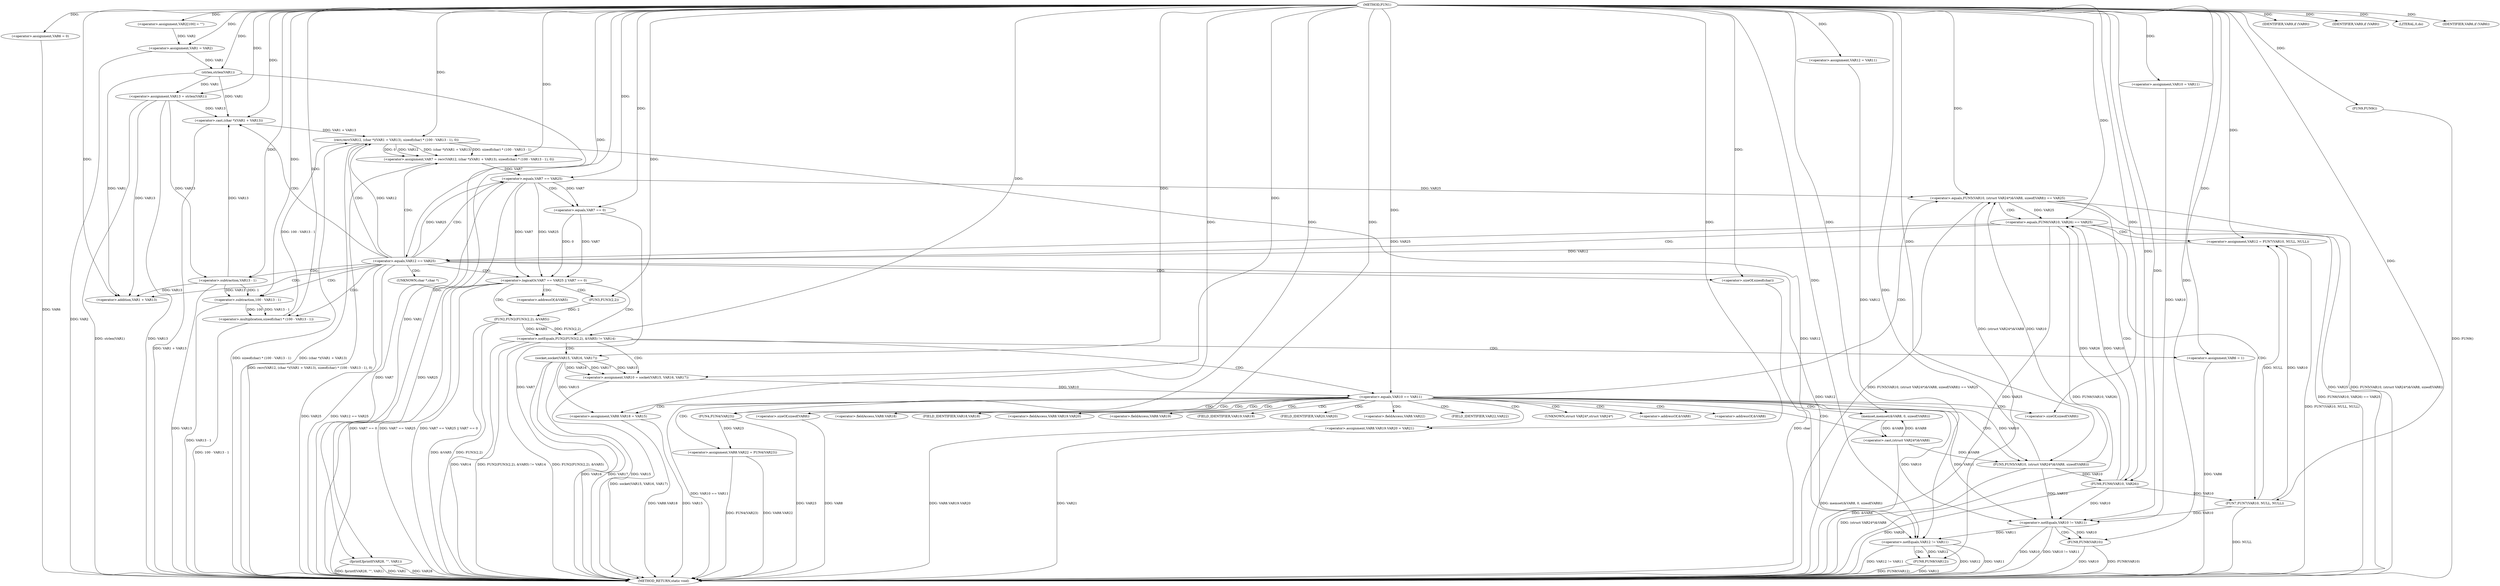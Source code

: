 digraph FUN1 {  
"1000100" [label = "(METHOD,FUN1)" ]
"1000278" [label = "(METHOD_RETURN,static void)" ]
"1000104" [label = "(<operator>.assignment,VAR2[100] = \"\")" ]
"1000107" [label = "(<operator>.assignment,VAR1 = VAR2)" ]
"1000115" [label = "(<operator>.assignment,VAR6 = 0)" ]
"1000122" [label = "(<operator>.assignment,VAR10 = VAR11)" ]
"1000126" [label = "(<operator>.assignment,VAR12 = VAR11)" ]
"1000130" [label = "(<operator>.assignment,VAR13 = strlen(VAR1))" ]
"1000132" [label = "(strlen,strlen(VAR1))" ]
"1000137" [label = "(<operator>.notEquals,FUN2(FUN3(2,2), &VAR5) != VAR14)" ]
"1000138" [label = "(FUN2,FUN2(FUN3(2,2), &VAR5))" ]
"1000139" [label = "(FUN3,FUN3(2,2))" ]
"1000147" [label = "(<operator>.assignment,VAR6 = 1)" ]
"1000150" [label = "(<operator>.assignment,VAR10 = socket(VAR15, VAR16, VAR17))" ]
"1000152" [label = "(socket,socket(VAR15, VAR16, VAR17))" ]
"1000157" [label = "(<operator>.equals,VAR10 == VAR11)" ]
"1000162" [label = "(memset,memset(&VAR8, 0, sizeof(VAR8)))" ]
"1000166" [label = "(<operator>.sizeOf,sizeof(VAR8))" ]
"1000168" [label = "(<operator>.assignment,VAR8.VAR18 = VAR15)" ]
"1000173" [label = "(<operator>.assignment,VAR8.VAR19.VAR20 = VAR21)" ]
"1000180" [label = "(<operator>.assignment,VAR8.VAR22 = FUN4(VAR23))" ]
"1000184" [label = "(FUN4,FUN4(VAR23))" ]
"1000187" [label = "(<operator>.equals,FUN5(VAR10, (struct VAR24*)&VAR8, sizeof(VAR8)) == VAR25)" ]
"1000188" [label = "(FUN5,FUN5(VAR10, (struct VAR24*)&VAR8, sizeof(VAR8)))" ]
"1000190" [label = "(<operator>.cast,(struct VAR24*)&VAR8)" ]
"1000194" [label = "(<operator>.sizeOf,sizeof(VAR8))" ]
"1000200" [label = "(<operator>.equals,FUN6(VAR10, VAR26) == VAR25)" ]
"1000201" [label = "(FUN6,FUN6(VAR10, VAR26))" ]
"1000207" [label = "(<operator>.assignment,VAR12 = FUN7(VAR10, NULL, NULL))" ]
"1000209" [label = "(FUN7,FUN7(VAR10, NULL, NULL))" ]
"1000214" [label = "(<operator>.equals,VAR12 == VAR25)" ]
"1000219" [label = "(<operator>.assignment,VAR7 = recv(VAR12, (char *)(VAR1 + VAR13), sizeof(char) * (100 - VAR13 - 1), 0))" ]
"1000221" [label = "(recv,recv(VAR12, (char *)(VAR1 + VAR13), sizeof(char) * (100 - VAR13 - 1), 0))" ]
"1000223" [label = "(<operator>.cast,(char *)(VAR1 + VAR13))" ]
"1000225" [label = "(<operator>.addition,VAR1 + VAR13)" ]
"1000228" [label = "(<operator>.multiplication,sizeof(char) * (100 - VAR13 - 1))" ]
"1000229" [label = "(<operator>.sizeOf,sizeof(char))" ]
"1000231" [label = "(<operator>.subtraction,100 - VAR13 - 1)" ]
"1000233" [label = "(<operator>.subtraction,VAR13 - 1)" ]
"1000238" [label = "(<operator>.logicalOr,VAR7 == VAR25 || VAR7 == 0)" ]
"1000239" [label = "(<operator>.equals,VAR7 == VAR25)" ]
"1000242" [label = "(<operator>.equals,VAR7 == 0)" ]
"1000248" [label = "(IDENTIFIER,VAR9,if (VAR9))" ]
"1000251" [label = "(IDENTIFIER,VAR9,if (VAR9))" ]
"1000253" [label = "(LITERAL,0,do)" ]
"1000255" [label = "(<operator>.notEquals,VAR10 != VAR11)" ]
"1000259" [label = "(FUN8,FUN8(VAR10))" ]
"1000262" [label = "(<operator>.notEquals,VAR12 != VAR11)" ]
"1000266" [label = "(FUN8,FUN8(VAR12))" ]
"1000269" [label = "(IDENTIFIER,VAR6,if (VAR6))" ]
"1000271" [label = "(FUN9,FUN9())" ]
"1000274" [label = "(fprintf,fprintf(VAR28, \"\", VAR1))" ]
"1000142" [label = "(<operator>.addressOf,&VAR5)" ]
"1000163" [label = "(<operator>.addressOf,&VAR8)" ]
"1000169" [label = "(<operator>.fieldAccess,VAR8.VAR18)" ]
"1000171" [label = "(FIELD_IDENTIFIER,VAR18,VAR18)" ]
"1000174" [label = "(<operator>.fieldAccess,VAR8.VAR19.VAR20)" ]
"1000175" [label = "(<operator>.fieldAccess,VAR8.VAR19)" ]
"1000177" [label = "(FIELD_IDENTIFIER,VAR19,VAR19)" ]
"1000178" [label = "(FIELD_IDENTIFIER,VAR20,VAR20)" ]
"1000181" [label = "(<operator>.fieldAccess,VAR8.VAR22)" ]
"1000183" [label = "(FIELD_IDENTIFIER,VAR22,VAR22)" ]
"1000191" [label = "(UNKNOWN,struct VAR24*,struct VAR24*)" ]
"1000192" [label = "(<operator>.addressOf,&VAR8)" ]
"1000224" [label = "(UNKNOWN,char *,char *)" ]
  "1000184" -> "1000278"  [ label = "DDG: VAR23"] 
  "1000180" -> "1000278"  [ label = "DDG: VAR8.VAR22"] 
  "1000147" -> "1000278"  [ label = "DDG: VAR6"] 
  "1000228" -> "1000278"  [ label = "DDG: 100 - VAR13 - 1"] 
  "1000137" -> "1000278"  [ label = "DDG: FUN2(FUN3(2,2), &VAR5)"] 
  "1000255" -> "1000278"  [ label = "DDG: VAR10"] 
  "1000259" -> "1000278"  [ label = "DDG: FUN8(VAR10)"] 
  "1000187" -> "1000278"  [ label = "DDG: FUN5(VAR10, (struct VAR24*)&VAR8, sizeof(VAR8))"] 
  "1000259" -> "1000278"  [ label = "DDG: VAR10"] 
  "1000168" -> "1000278"  [ label = "DDG: VAR15"] 
  "1000187" -> "1000278"  [ label = "DDG: FUN5(VAR10, (struct VAR24*)&VAR8, sizeof(VAR8)) == VAR25"] 
  "1000138" -> "1000278"  [ label = "DDG: &VAR5"] 
  "1000223" -> "1000278"  [ label = "DDG: VAR1 + VAR13"] 
  "1000219" -> "1000278"  [ label = "DDG: recv(VAR12, (char *)(VAR1 + VAR13), sizeof(char) * (100 - VAR13 - 1), 0)"] 
  "1000200" -> "1000278"  [ label = "DDG: FUN6(VAR10, VAR26)"] 
  "1000221" -> "1000278"  [ label = "DDG: (char *)(VAR1 + VAR13)"] 
  "1000207" -> "1000278"  [ label = "DDG: FUN7(VAR10, NULL, NULL)"] 
  "1000231" -> "1000278"  [ label = "DDG: VAR13 - 1"] 
  "1000238" -> "1000278"  [ label = "DDG: VAR7 == VAR25"] 
  "1000274" -> "1000278"  [ label = "DDG: VAR28"] 
  "1000168" -> "1000278"  [ label = "DDG: VAR8.VAR18"] 
  "1000188" -> "1000278"  [ label = "DDG: (struct VAR24*)&VAR8"] 
  "1000200" -> "1000278"  [ label = "DDG: FUN6(VAR10, VAR26) == VAR25"] 
  "1000214" -> "1000278"  [ label = "DDG: VAR25"] 
  "1000157" -> "1000278"  [ label = "DDG: VAR10 == VAR11"] 
  "1000173" -> "1000278"  [ label = "DDG: VAR21"] 
  "1000255" -> "1000278"  [ label = "DDG: VAR10 != VAR11"] 
  "1000239" -> "1000278"  [ label = "DDG: VAR7"] 
  "1000238" -> "1000278"  [ label = "DDG: VAR7 == VAR25 || VAR7 == 0"] 
  "1000221" -> "1000278"  [ label = "DDG: sizeof(char) * (100 - VAR13 - 1)"] 
  "1000214" -> "1000278"  [ label = "DDG: VAR12 == VAR25"] 
  "1000130" -> "1000278"  [ label = "DDG: strlen(VAR1)"] 
  "1000138" -> "1000278"  [ label = "DDG: FUN3(2,2)"] 
  "1000194" -> "1000278"  [ label = "DDG: VAR8"] 
  "1000180" -> "1000278"  [ label = "DDG: FUN4(VAR23)"] 
  "1000150" -> "1000278"  [ label = "DDG: socket(VAR15, VAR16, VAR17)"] 
  "1000152" -> "1000278"  [ label = "DDG: VAR17"] 
  "1000137" -> "1000278"  [ label = "DDG: VAR14"] 
  "1000266" -> "1000278"  [ label = "DDG: VAR12"] 
  "1000262" -> "1000278"  [ label = "DDG: VAR12"] 
  "1000262" -> "1000278"  [ label = "DDG: VAR11"] 
  "1000201" -> "1000278"  [ label = "DDG: VAR26"] 
  "1000274" -> "1000278"  [ label = "DDG: fprintf(VAR28, \"\", VAR1)"] 
  "1000266" -> "1000278"  [ label = "DDG: FUN8(VAR12)"] 
  "1000152" -> "1000278"  [ label = "DDG: VAR15"] 
  "1000209" -> "1000278"  [ label = "DDG: NULL"] 
  "1000262" -> "1000278"  [ label = "DDG: VAR12 != VAR11"] 
  "1000152" -> "1000278"  [ label = "DDG: VAR16"] 
  "1000233" -> "1000278"  [ label = "DDG: VAR13"] 
  "1000229" -> "1000278"  [ label = "DDG: char"] 
  "1000274" -> "1000278"  [ label = "DDG: VAR1"] 
  "1000238" -> "1000278"  [ label = "DDG: VAR7 == 0"] 
  "1000187" -> "1000278"  [ label = "DDG: VAR25"] 
  "1000162" -> "1000278"  [ label = "DDG: memset(&VAR8, 0, sizeof(VAR8))"] 
  "1000239" -> "1000278"  [ label = "DDG: VAR25"] 
  "1000271" -> "1000278"  [ label = "DDG: FUN9()"] 
  "1000115" -> "1000278"  [ label = "DDG: VAR6"] 
  "1000190" -> "1000278"  [ label = "DDG: &VAR8"] 
  "1000173" -> "1000278"  [ label = "DDG: VAR8.VAR19.VAR20"] 
  "1000137" -> "1000278"  [ label = "DDG: FUN2(FUN3(2,2), &VAR5) != VAR14"] 
  "1000242" -> "1000278"  [ label = "DDG: VAR7"] 
  "1000107" -> "1000278"  [ label = "DDG: VAR2"] 
  "1000130" -> "1000278"  [ label = "DDG: VAR13"] 
  "1000200" -> "1000278"  [ label = "DDG: VAR25"] 
  "1000100" -> "1000104"  [ label = "DDG: "] 
  "1000104" -> "1000107"  [ label = "DDG: VAR2"] 
  "1000100" -> "1000107"  [ label = "DDG: "] 
  "1000100" -> "1000115"  [ label = "DDG: "] 
  "1000100" -> "1000122"  [ label = "DDG: "] 
  "1000100" -> "1000126"  [ label = "DDG: "] 
  "1000132" -> "1000130"  [ label = "DDG: VAR1"] 
  "1000100" -> "1000130"  [ label = "DDG: "] 
  "1000107" -> "1000132"  [ label = "DDG: VAR1"] 
  "1000100" -> "1000132"  [ label = "DDG: "] 
  "1000138" -> "1000137"  [ label = "DDG: FUN3(2,2)"] 
  "1000138" -> "1000137"  [ label = "DDG: &VAR5"] 
  "1000139" -> "1000138"  [ label = "DDG: 2"] 
  "1000100" -> "1000139"  [ label = "DDG: "] 
  "1000100" -> "1000137"  [ label = "DDG: "] 
  "1000100" -> "1000147"  [ label = "DDG: "] 
  "1000152" -> "1000150"  [ label = "DDG: VAR15"] 
  "1000152" -> "1000150"  [ label = "DDG: VAR16"] 
  "1000152" -> "1000150"  [ label = "DDG: VAR17"] 
  "1000100" -> "1000150"  [ label = "DDG: "] 
  "1000100" -> "1000152"  [ label = "DDG: "] 
  "1000150" -> "1000157"  [ label = "DDG: VAR10"] 
  "1000100" -> "1000157"  [ label = "DDG: "] 
  "1000190" -> "1000162"  [ label = "DDG: &VAR8"] 
  "1000100" -> "1000162"  [ label = "DDG: "] 
  "1000100" -> "1000166"  [ label = "DDG: "] 
  "1000152" -> "1000168"  [ label = "DDG: VAR15"] 
  "1000100" -> "1000168"  [ label = "DDG: "] 
  "1000100" -> "1000173"  [ label = "DDG: "] 
  "1000184" -> "1000180"  [ label = "DDG: VAR23"] 
  "1000100" -> "1000184"  [ label = "DDG: "] 
  "1000188" -> "1000187"  [ label = "DDG: VAR10"] 
  "1000188" -> "1000187"  [ label = "DDG: (struct VAR24*)&VAR8"] 
  "1000157" -> "1000188"  [ label = "DDG: VAR10"] 
  "1000100" -> "1000188"  [ label = "DDG: "] 
  "1000190" -> "1000188"  [ label = "DDG: &VAR8"] 
  "1000162" -> "1000190"  [ label = "DDG: &VAR8"] 
  "1000100" -> "1000194"  [ label = "DDG: "] 
  "1000239" -> "1000187"  [ label = "DDG: VAR25"] 
  "1000100" -> "1000187"  [ label = "DDG: "] 
  "1000201" -> "1000200"  [ label = "DDG: VAR10"] 
  "1000201" -> "1000200"  [ label = "DDG: VAR26"] 
  "1000188" -> "1000201"  [ label = "DDG: VAR10"] 
  "1000100" -> "1000201"  [ label = "DDG: "] 
  "1000187" -> "1000200"  [ label = "DDG: VAR25"] 
  "1000100" -> "1000200"  [ label = "DDG: "] 
  "1000209" -> "1000207"  [ label = "DDG: VAR10"] 
  "1000209" -> "1000207"  [ label = "DDG: NULL"] 
  "1000100" -> "1000207"  [ label = "DDG: "] 
  "1000201" -> "1000209"  [ label = "DDG: VAR10"] 
  "1000100" -> "1000209"  [ label = "DDG: "] 
  "1000207" -> "1000214"  [ label = "DDG: VAR12"] 
  "1000100" -> "1000214"  [ label = "DDG: "] 
  "1000200" -> "1000214"  [ label = "DDG: VAR25"] 
  "1000221" -> "1000219"  [ label = "DDG: VAR12"] 
  "1000221" -> "1000219"  [ label = "DDG: (char *)(VAR1 + VAR13)"] 
  "1000221" -> "1000219"  [ label = "DDG: sizeof(char) * (100 - VAR13 - 1)"] 
  "1000221" -> "1000219"  [ label = "DDG: 0"] 
  "1000100" -> "1000219"  [ label = "DDG: "] 
  "1000214" -> "1000221"  [ label = "DDG: VAR12"] 
  "1000100" -> "1000221"  [ label = "DDG: "] 
  "1000223" -> "1000221"  [ label = "DDG: VAR1 + VAR13"] 
  "1000132" -> "1000223"  [ label = "DDG: VAR1"] 
  "1000100" -> "1000223"  [ label = "DDG: "] 
  "1000233" -> "1000223"  [ label = "DDG: VAR13"] 
  "1000130" -> "1000223"  [ label = "DDG: VAR13"] 
  "1000132" -> "1000225"  [ label = "DDG: VAR1"] 
  "1000100" -> "1000225"  [ label = "DDG: "] 
  "1000233" -> "1000225"  [ label = "DDG: VAR13"] 
  "1000130" -> "1000225"  [ label = "DDG: VAR13"] 
  "1000228" -> "1000221"  [ label = "DDG: 100 - VAR13 - 1"] 
  "1000100" -> "1000228"  [ label = "DDG: "] 
  "1000100" -> "1000229"  [ label = "DDG: "] 
  "1000231" -> "1000228"  [ label = "DDG: 100"] 
  "1000231" -> "1000228"  [ label = "DDG: VAR13 - 1"] 
  "1000100" -> "1000231"  [ label = "DDG: "] 
  "1000233" -> "1000231"  [ label = "DDG: VAR13"] 
  "1000233" -> "1000231"  [ label = "DDG: 1"] 
  "1000100" -> "1000233"  [ label = "DDG: "] 
  "1000130" -> "1000233"  [ label = "DDG: VAR13"] 
  "1000239" -> "1000238"  [ label = "DDG: VAR7"] 
  "1000239" -> "1000238"  [ label = "DDG: VAR25"] 
  "1000219" -> "1000239"  [ label = "DDG: VAR7"] 
  "1000100" -> "1000239"  [ label = "DDG: "] 
  "1000214" -> "1000239"  [ label = "DDG: VAR25"] 
  "1000242" -> "1000238"  [ label = "DDG: VAR7"] 
  "1000242" -> "1000238"  [ label = "DDG: 0"] 
  "1000239" -> "1000242"  [ label = "DDG: VAR7"] 
  "1000100" -> "1000242"  [ label = "DDG: "] 
  "1000100" -> "1000248"  [ label = "DDG: "] 
  "1000100" -> "1000251"  [ label = "DDG: "] 
  "1000100" -> "1000253"  [ label = "DDG: "] 
  "1000209" -> "1000255"  [ label = "DDG: VAR10"] 
  "1000188" -> "1000255"  [ label = "DDG: VAR10"] 
  "1000122" -> "1000255"  [ label = "DDG: VAR10"] 
  "1000157" -> "1000255"  [ label = "DDG: VAR10"] 
  "1000201" -> "1000255"  [ label = "DDG: VAR10"] 
  "1000100" -> "1000255"  [ label = "DDG: "] 
  "1000157" -> "1000255"  [ label = "DDG: VAR11"] 
  "1000255" -> "1000259"  [ label = "DDG: VAR10"] 
  "1000100" -> "1000259"  [ label = "DDG: "] 
  "1000221" -> "1000262"  [ label = "DDG: VAR12"] 
  "1000126" -> "1000262"  [ label = "DDG: VAR12"] 
  "1000214" -> "1000262"  [ label = "DDG: VAR12"] 
  "1000100" -> "1000262"  [ label = "DDG: "] 
  "1000255" -> "1000262"  [ label = "DDG: VAR11"] 
  "1000262" -> "1000266"  [ label = "DDG: VAR12"] 
  "1000100" -> "1000266"  [ label = "DDG: "] 
  "1000100" -> "1000269"  [ label = "DDG: "] 
  "1000100" -> "1000271"  [ label = "DDG: "] 
  "1000100" -> "1000274"  [ label = "DDG: "] 
  "1000132" -> "1000274"  [ label = "DDG: VAR1"] 
  "1000137" -> "1000150"  [ label = "CDG: "] 
  "1000137" -> "1000157"  [ label = "CDG: "] 
  "1000137" -> "1000152"  [ label = "CDG: "] 
  "1000137" -> "1000147"  [ label = "CDG: "] 
  "1000157" -> "1000174"  [ label = "CDG: "] 
  "1000157" -> "1000191"  [ label = "CDG: "] 
  "1000157" -> "1000166"  [ label = "CDG: "] 
  "1000157" -> "1000180"  [ label = "CDG: "] 
  "1000157" -> "1000183"  [ label = "CDG: "] 
  "1000157" -> "1000188"  [ label = "CDG: "] 
  "1000157" -> "1000190"  [ label = "CDG: "] 
  "1000157" -> "1000175"  [ label = "CDG: "] 
  "1000157" -> "1000194"  [ label = "CDG: "] 
  "1000157" -> "1000192"  [ label = "CDG: "] 
  "1000157" -> "1000187"  [ label = "CDG: "] 
  "1000157" -> "1000169"  [ label = "CDG: "] 
  "1000157" -> "1000163"  [ label = "CDG: "] 
  "1000157" -> "1000168"  [ label = "CDG: "] 
  "1000157" -> "1000178"  [ label = "CDG: "] 
  "1000157" -> "1000173"  [ label = "CDG: "] 
  "1000157" -> "1000171"  [ label = "CDG: "] 
  "1000157" -> "1000184"  [ label = "CDG: "] 
  "1000157" -> "1000177"  [ label = "CDG: "] 
  "1000157" -> "1000162"  [ label = "CDG: "] 
  "1000157" -> "1000181"  [ label = "CDG: "] 
  "1000187" -> "1000200"  [ label = "CDG: "] 
  "1000187" -> "1000201"  [ label = "CDG: "] 
  "1000200" -> "1000214"  [ label = "CDG: "] 
  "1000200" -> "1000207"  [ label = "CDG: "] 
  "1000200" -> "1000209"  [ label = "CDG: "] 
  "1000214" -> "1000238"  [ label = "CDG: "] 
  "1000214" -> "1000221"  [ label = "CDG: "] 
  "1000214" -> "1000233"  [ label = "CDG: "] 
  "1000214" -> "1000219"  [ label = "CDG: "] 
  "1000214" -> "1000224"  [ label = "CDG: "] 
  "1000214" -> "1000239"  [ label = "CDG: "] 
  "1000214" -> "1000229"  [ label = "CDG: "] 
  "1000214" -> "1000225"  [ label = "CDG: "] 
  "1000214" -> "1000231"  [ label = "CDG: "] 
  "1000214" -> "1000223"  [ label = "CDG: "] 
  "1000214" -> "1000228"  [ label = "CDG: "] 
  "1000238" -> "1000142"  [ label = "CDG: "] 
  "1000238" -> "1000139"  [ label = "CDG: "] 
  "1000238" -> "1000138"  [ label = "CDG: "] 
  "1000238" -> "1000137"  [ label = "CDG: "] 
  "1000239" -> "1000242"  [ label = "CDG: "] 
  "1000255" -> "1000259"  [ label = "CDG: "] 
  "1000262" -> "1000266"  [ label = "CDG: "] 
}
